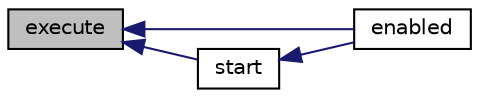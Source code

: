 digraph "execute"
{
  bgcolor="transparent";
  edge [fontname="Helvetica",fontsize="10",labelfontname="Helvetica",labelfontsize="10"];
  node [fontname="Helvetica",fontsize="10",shape=record];
  rankdir="LR";
  Node1 [label="execute",height=0.2,width=0.4,color="black", fillcolor="grey75", style="filled", fontcolor="black"];
  Node1 -> Node2 [dir="back",color="midnightblue",fontsize="10",style="solid",fontname="Helvetica"];
  Node2 [label="enabled",height=0.2,width=0.4,color="black",URL="$a02342.html#a1ab8977897dfa8f13ee985f9a10457c3",tooltip="Return the enabled flag. "];
  Node1 -> Node3 [dir="back",color="midnightblue",fontsize="10",style="solid",fontname="Helvetica"];
  Node3 [label="start",height=0.2,width=0.4,color="black",URL="$a02342.html#aad5997aaaa2d622f0ca57f8b24a51a7b",tooltip="Called at the start of the time-loop. "];
  Node3 -> Node2 [dir="back",color="midnightblue",fontsize="10",style="solid",fontname="Helvetica"];
}
